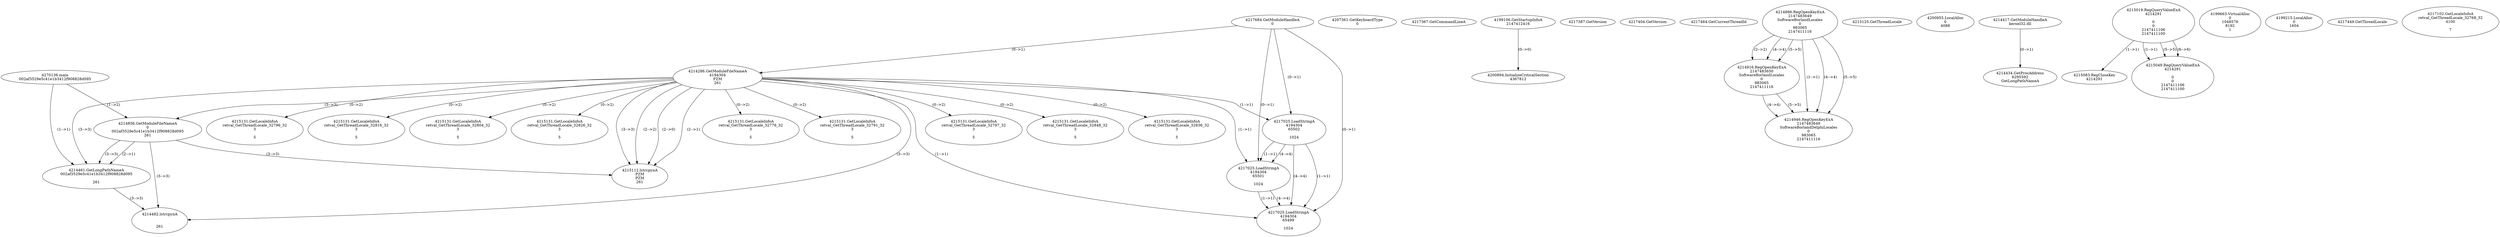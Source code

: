 // Global SCDG with merge call
digraph {
	0 [label="4270136.main
002af3529e5c41e1b3412f908828d095"]
	1 [label="4217684.GetModuleHandleA
0"]
	2 [label="4207361.GetKeyboardType
0"]
	3 [label="4217367.GetCommandLineA
"]
	4 [label="4199106.GetStartupInfoA
2147412416"]
	5 [label="4217387.GetVersion
"]
	6 [label="4217404.GetVersion
"]
	7 [label="4217464.GetCurrentThreadId
"]
	8 [label="4214286.GetModuleFileNameA
4194304
PZM
261"]
	1 -> 8 [label="(0-->1)"]
	9 [label="4214856.GetModuleFileNameA
0
002af3529e5c41e1b3412f908828d095
261"]
	0 -> 9 [label="(1-->2)"]
	8 -> 9 [label="(3-->3)"]
	10 [label="4214886.RegOpenKeyExA
2147483649
Software\Borland\Locales
0
983065
2147411116"]
	11 [label="4214916.RegOpenKeyExA
2147483650
Software\Borland\Locales
0
983065
2147411116"]
	10 -> 11 [label="(2-->2)"]
	10 -> 11 [label="(4-->4)"]
	10 -> 11 [label="(5-->5)"]
	12 [label="4214946.RegOpenKeyExA
2147483649
Software\Borland\Delphi\Locales
0
983065
2147411116"]
	10 -> 12 [label="(1-->1)"]
	10 -> 12 [label="(4-->4)"]
	11 -> 12 [label="(4-->4)"]
	10 -> 12 [label="(5-->5)"]
	11 -> 12 [label="(5-->5)"]
	13 [label="4215112.lstrcpynA
PZM
PZM
261"]
	8 -> 13 [label="(2-->1)"]
	8 -> 13 [label="(2-->2)"]
	8 -> 13 [label="(3-->3)"]
	9 -> 13 [label="(3-->3)"]
	8 -> 13 [label="(2-->0)"]
	14 [label="4215125.GetThreadLocale
"]
	15 [label="4215131.GetLocaleInfoA
retval_GetThreadLocale_32776_32
3

5"]
	8 -> 15 [label="(0-->2)"]
	16 [label="4217025.LoadStringA
4194304
65502

1024"]
	1 -> 16 [label="(0-->1)"]
	8 -> 16 [label="(1-->1)"]
	17 [label="4200894.InitializeCriticalSection
4367812"]
	4 -> 17 [label="(0-->0)"]
	18 [label="4200955.LocalAlloc
0
4088"]
	19 [label="4214417.GetModuleHandleA
kernel32.dll"]
	20 [label="4214434.GetProcAddress
6295592
GetLongPathNameA"]
	19 -> 20 [label="(0-->1)"]
	21 [label="4214461.GetLongPathNameA
002af3529e5c41e1b3412f908828d095

261"]
	0 -> 21 [label="(1-->1)"]
	9 -> 21 [label="(2-->1)"]
	8 -> 21 [label="(3-->3)"]
	9 -> 21 [label="(3-->3)"]
	22 [label="4214482.lstrcpynA


261"]
	8 -> 22 [label="(3-->3)"]
	9 -> 22 [label="(3-->3)"]
	21 -> 22 [label="(3-->3)"]
	23 [label="4215019.RegQueryValueExA
4214291

0
0
2147411106
2147411100"]
	24 [label="4215083.RegCloseKey
4214291"]
	23 -> 24 [label="(1-->1)"]
	25 [label="4215131.GetLocaleInfoA
retval_GetThreadLocale_32791_32
3

5"]
	8 -> 25 [label="(0-->2)"]
	26 [label="4217025.LoadStringA
4194304
65501

1024"]
	1 -> 26 [label="(0-->1)"]
	8 -> 26 [label="(1-->1)"]
	16 -> 26 [label="(1-->1)"]
	16 -> 26 [label="(4-->4)"]
	27 [label="4215049.RegQueryValueExA
4214291

0
0
2147411106
2147411100"]
	23 -> 27 [label="(1-->1)"]
	23 -> 27 [label="(5-->5)"]
	23 -> 27 [label="(6-->6)"]
	28 [label="4215131.GetLocaleInfoA
retval_GetThreadLocale_32797_32
3

5"]
	8 -> 28 [label="(0-->2)"]
	29 [label="4199663.VirtualAlloc
0
1048576
8192
1"]
	30 [label="4199215.LocalAlloc
0
1604"]
	31 [label="4217449.GetThreadLocale
"]
	32 [label="4217102.GetLocaleInfoA
retval_GetThreadLocale_32768_32
4100

7"]
	33 [label="4215131.GetLocaleInfoA
retval_GetThreadLocale_32848_32
3

5"]
	8 -> 33 [label="(0-->2)"]
	34 [label="4215131.GetLocaleInfoA
retval_GetThreadLocale_32836_32
3

5"]
	8 -> 34 [label="(0-->2)"]
	35 [label="4215131.GetLocaleInfoA
retval_GetThreadLocale_32796_32
3

5"]
	8 -> 35 [label="(0-->2)"]
	36 [label="4217025.LoadStringA
4194304
65499

1024"]
	1 -> 36 [label="(0-->1)"]
	8 -> 36 [label="(1-->1)"]
	16 -> 36 [label="(1-->1)"]
	26 -> 36 [label="(1-->1)"]
	16 -> 36 [label="(4-->4)"]
	26 -> 36 [label="(4-->4)"]
	37 [label="4215131.GetLocaleInfoA
retval_GetThreadLocale_32816_32
3

5"]
	8 -> 37 [label="(0-->2)"]
	38 [label="4215131.GetLocaleInfoA
retval_GetThreadLocale_32804_32
3

5"]
	8 -> 38 [label="(0-->2)"]
	39 [label="4215131.GetLocaleInfoA
retval_GetThreadLocale_32826_32
3

5"]
	8 -> 39 [label="(0-->2)"]
}
